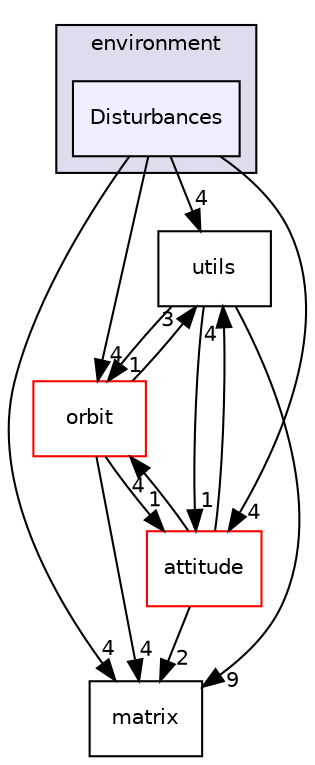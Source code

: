 digraph "Disturbances" {
  compound=true
  node [ fontsize="10", fontname="Helvetica"];
  edge [ labelfontsize="10", labelfontname="Helvetica"];
  subgraph clusterdir_88013743cf0a19a9971b3b941e88bf54 {
    graph [ bgcolor="#ddddee", pencolor="black", label="environment" fontname="Helvetica", fontsize="10", URL="dir_88013743cf0a19a9971b3b941e88bf54.html"]
  dir_919b19a47b05518f77c25d870e9e25ca [shape=box, label="Disturbances", style="filled", fillcolor="#eeeeff", pencolor="black", URL="dir_919b19a47b05518f77c25d870e9e25ca.html"];
  }
  dir_313caf1132e152dd9b58bea13a4052ca [shape=box label="utils" URL="dir_313caf1132e152dd9b58bea13a4052ca.html"];
  dir_392744e470e3e5dbf93993e14232aa19 [shape=box label="orbit" fillcolor="white" style="filled" color="red" URL="dir_392744e470e3e5dbf93993e14232aa19.html"];
  dir_40d7732de2983c682bb99d86585a563c [shape=box label="matrix" URL="dir_40d7732de2983c682bb99d86585a563c.html"];
  dir_c55b91a86a3413cc678b3a37c553022c [shape=box label="attitude" fillcolor="white" style="filled" color="red" URL="dir_c55b91a86a3413cc678b3a37c553022c.html"];
  dir_919b19a47b05518f77c25d870e9e25ca->dir_313caf1132e152dd9b58bea13a4052ca [headlabel="4", labeldistance=1.5 headhref="dir_000010_000009.html"];
  dir_919b19a47b05518f77c25d870e9e25ca->dir_392744e470e3e5dbf93993e14232aa19 [headlabel="4", labeldistance=1.5 headhref="dir_000010_000011.html"];
  dir_919b19a47b05518f77c25d870e9e25ca->dir_40d7732de2983c682bb99d86585a563c [headlabel="4", labeldistance=1.5 headhref="dir_000010_000001.html"];
  dir_919b19a47b05518f77c25d870e9e25ca->dir_c55b91a86a3413cc678b3a37c553022c [headlabel="4", labeldistance=1.5 headhref="dir_000010_000004.html"];
  dir_392744e470e3e5dbf93993e14232aa19->dir_313caf1132e152dd9b58bea13a4052ca [headlabel="3", labeldistance=1.5 headhref="dir_000011_000009.html"];
  dir_392744e470e3e5dbf93993e14232aa19->dir_40d7732de2983c682bb99d86585a563c [headlabel="4", labeldistance=1.5 headhref="dir_000011_000001.html"];
  dir_392744e470e3e5dbf93993e14232aa19->dir_c55b91a86a3413cc678b3a37c553022c [headlabel="1", labeldistance=1.5 headhref="dir_000011_000004.html"];
  dir_c55b91a86a3413cc678b3a37c553022c->dir_313caf1132e152dd9b58bea13a4052ca [headlabel="4", labeldistance=1.5 headhref="dir_000004_000009.html"];
  dir_c55b91a86a3413cc678b3a37c553022c->dir_392744e470e3e5dbf93993e14232aa19 [headlabel="4", labeldistance=1.5 headhref="dir_000004_000011.html"];
  dir_c55b91a86a3413cc678b3a37c553022c->dir_40d7732de2983c682bb99d86585a563c [headlabel="2", labeldistance=1.5 headhref="dir_000004_000001.html"];
  dir_313caf1132e152dd9b58bea13a4052ca->dir_392744e470e3e5dbf93993e14232aa19 [headlabel="1", labeldistance=1.5 headhref="dir_000009_000011.html"];
  dir_313caf1132e152dd9b58bea13a4052ca->dir_40d7732de2983c682bb99d86585a563c [headlabel="9", labeldistance=1.5 headhref="dir_000009_000001.html"];
  dir_313caf1132e152dd9b58bea13a4052ca->dir_c55b91a86a3413cc678b3a37c553022c [headlabel="1", labeldistance=1.5 headhref="dir_000009_000004.html"];
}
